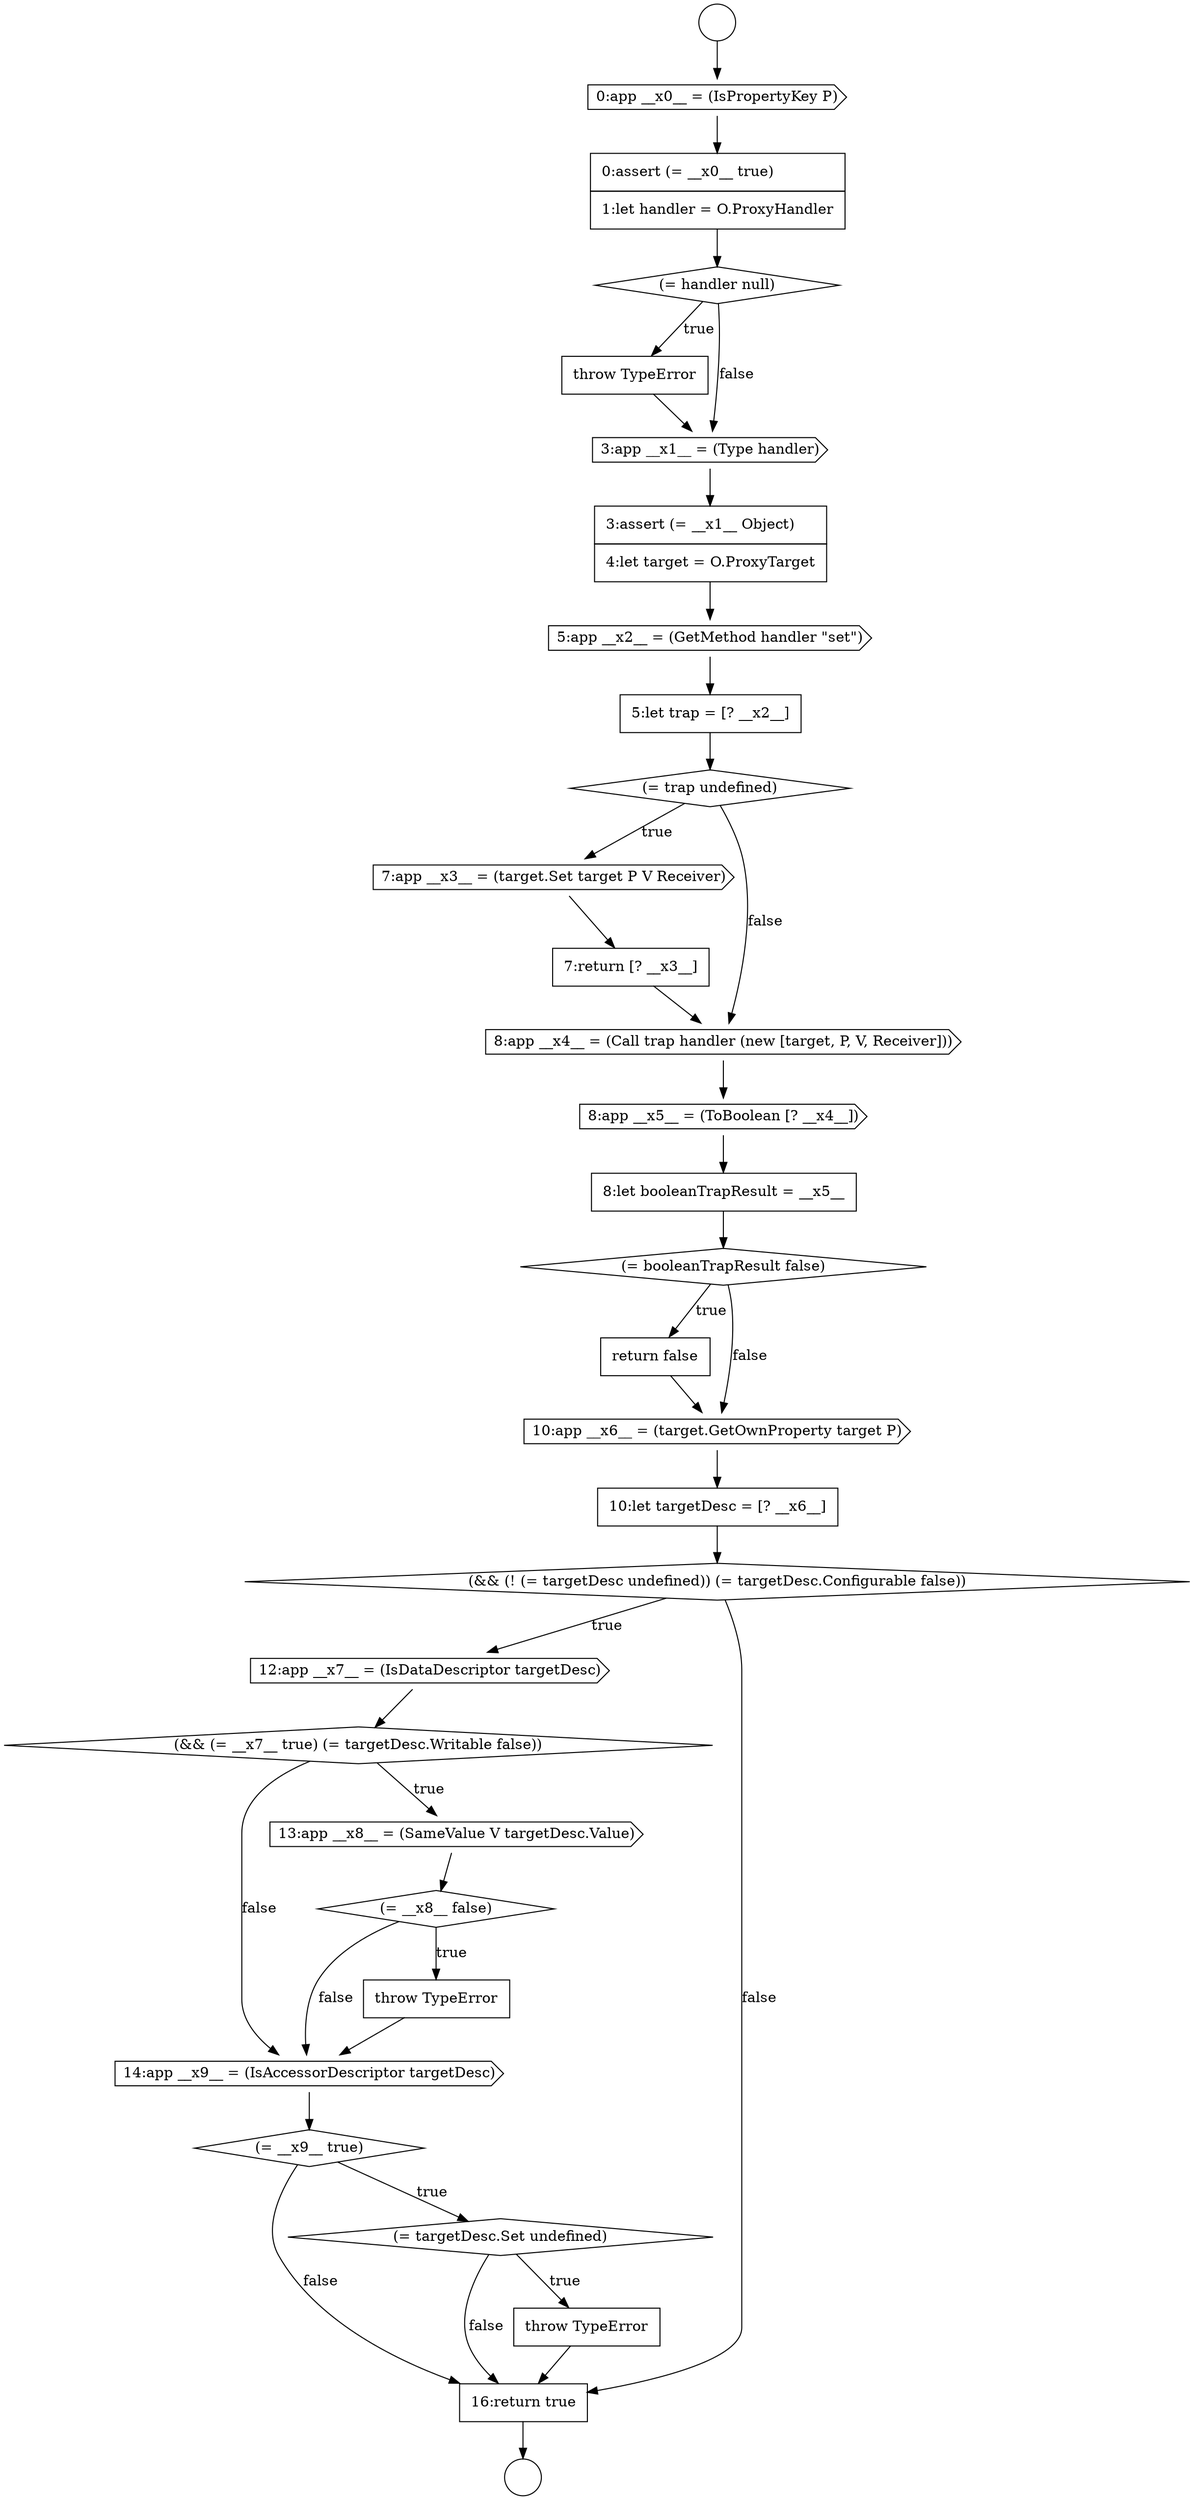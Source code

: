 digraph {
  node3108 [shape=none, margin=0, label=<<font color="black">
    <table border="0" cellborder="1" cellspacing="0" cellpadding="10">
      <tr><td align="left">5:let trap = [? __x2__]</td></tr>
    </table>
  </font>> color="black" fillcolor="white" style=filled]
  node3103 [shape=diamond, label=<<font color="black">(= handler null)</font>> color="black" fillcolor="white" style=filled]
  node3099 [shape=circle label=" " color="black" fillcolor="white" style=filled]
  node3111 [shape=none, margin=0, label=<<font color="black">
    <table border="0" cellborder="1" cellspacing="0" cellpadding="10">
      <tr><td align="left">7:return [? __x3__]</td></tr>
    </table>
  </font>> color="black" fillcolor="white" style=filled]
  node3110 [shape=cds, label=<<font color="black">7:app __x3__ = (target.Set target P V Receiver)</font>> color="black" fillcolor="white" style=filled]
  node3104 [shape=none, margin=0, label=<<font color="black">
    <table border="0" cellborder="1" cellspacing="0" cellpadding="10">
      <tr><td align="left">throw TypeError</td></tr>
    </table>
  </font>> color="black" fillcolor="white" style=filled]
  node3100 [shape=circle label=" " color="black" fillcolor="white" style=filled]
  node3120 [shape=cds, label=<<font color="black">12:app __x7__ = (IsDataDescriptor targetDesc)</font>> color="black" fillcolor="white" style=filled]
  node3121 [shape=diamond, label=<<font color="black">(&amp;&amp; (= __x7__ true) (= targetDesc.Writable false))</font>> color="black" fillcolor="white" style=filled]
  node3116 [shape=none, margin=0, label=<<font color="black">
    <table border="0" cellborder="1" cellspacing="0" cellpadding="10">
      <tr><td align="left">return false</td></tr>
    </table>
  </font>> color="black" fillcolor="white" style=filled]
  node3125 [shape=cds, label=<<font color="black">14:app __x9__ = (IsAccessorDescriptor targetDesc)</font>> color="black" fillcolor="white" style=filled]
  node3105 [shape=cds, label=<<font color="black">3:app __x1__ = (Type handler)</font>> color="black" fillcolor="white" style=filled]
  node3122 [shape=cds, label=<<font color="black">13:app __x8__ = (SameValue V targetDesc.Value)</font>> color="black" fillcolor="white" style=filled]
  node3102 [shape=none, margin=0, label=<<font color="black">
    <table border="0" cellborder="1" cellspacing="0" cellpadding="10">
      <tr><td align="left">0:assert (= __x0__ true)</td></tr>
      <tr><td align="left">1:let handler = O.ProxyHandler</td></tr>
    </table>
  </font>> color="black" fillcolor="white" style=filled]
  node3119 [shape=diamond, label=<<font color="black">(&amp;&amp; (! (= targetDesc undefined)) (= targetDesc.Configurable false))</font>> color="black" fillcolor="white" style=filled]
  node3126 [shape=diamond, label=<<font color="black">(= __x9__ true)</font>> color="black" fillcolor="white" style=filled]
  node3115 [shape=diamond, label=<<font color="black">(= booleanTrapResult false)</font>> color="black" fillcolor="white" style=filled]
  node3109 [shape=diamond, label=<<font color="black">(= trap undefined)</font>> color="black" fillcolor="white" style=filled]
  node3118 [shape=none, margin=0, label=<<font color="black">
    <table border="0" cellborder="1" cellspacing="0" cellpadding="10">
      <tr><td align="left">10:let targetDesc = [? __x6__]</td></tr>
    </table>
  </font>> color="black" fillcolor="white" style=filled]
  node3123 [shape=diamond, label=<<font color="black">(= __x8__ false)</font>> color="black" fillcolor="white" style=filled]
  node3101 [shape=cds, label=<<font color="black">0:app __x0__ = (IsPropertyKey P)</font>> color="black" fillcolor="white" style=filled]
  node3106 [shape=none, margin=0, label=<<font color="black">
    <table border="0" cellborder="1" cellspacing="0" cellpadding="10">
      <tr><td align="left">3:assert (= __x1__ Object)</td></tr>
      <tr><td align="left">4:let target = O.ProxyTarget</td></tr>
    </table>
  </font>> color="black" fillcolor="white" style=filled]
  node3112 [shape=cds, label=<<font color="black">8:app __x4__ = (Call trap handler (new [target, P, V, Receiver]))</font>> color="black" fillcolor="white" style=filled]
  node3129 [shape=none, margin=0, label=<<font color="black">
    <table border="0" cellborder="1" cellspacing="0" cellpadding="10">
      <tr><td align="left">16:return true</td></tr>
    </table>
  </font>> color="black" fillcolor="white" style=filled]
  node3114 [shape=none, margin=0, label=<<font color="black">
    <table border="0" cellborder="1" cellspacing="0" cellpadding="10">
      <tr><td align="left">8:let booleanTrapResult = __x5__</td></tr>
    </table>
  </font>> color="black" fillcolor="white" style=filled]
  node3127 [shape=diamond, label=<<font color="black">(= targetDesc.Set undefined)</font>> color="black" fillcolor="white" style=filled]
  node3107 [shape=cds, label=<<font color="black">5:app __x2__ = (GetMethod handler &quot;set&quot;)</font>> color="black" fillcolor="white" style=filled]
  node3124 [shape=none, margin=0, label=<<font color="black">
    <table border="0" cellborder="1" cellspacing="0" cellpadding="10">
      <tr><td align="left">throw TypeError</td></tr>
    </table>
  </font>> color="black" fillcolor="white" style=filled]
  node3117 [shape=cds, label=<<font color="black">10:app __x6__ = (target.GetOwnProperty target P)</font>> color="black" fillcolor="white" style=filled]
  node3128 [shape=none, margin=0, label=<<font color="black">
    <table border="0" cellborder="1" cellspacing="0" cellpadding="10">
      <tr><td align="left">throw TypeError</td></tr>
    </table>
  </font>> color="black" fillcolor="white" style=filled]
  node3113 [shape=cds, label=<<font color="black">8:app __x5__ = (ToBoolean [? __x4__])</font>> color="black" fillcolor="white" style=filled]
  node3117 -> node3118 [ color="black"]
  node3118 -> node3119 [ color="black"]
  node3109 -> node3110 [label=<<font color="black">true</font>> color="black"]
  node3109 -> node3112 [label=<<font color="black">false</font>> color="black"]
  node3124 -> node3125 [ color="black"]
  node3103 -> node3104 [label=<<font color="black">true</font>> color="black"]
  node3103 -> node3105 [label=<<font color="black">false</font>> color="black"]
  node3111 -> node3112 [ color="black"]
  node3112 -> node3113 [ color="black"]
  node3126 -> node3127 [label=<<font color="black">true</font>> color="black"]
  node3126 -> node3129 [label=<<font color="black">false</font>> color="black"]
  node3114 -> node3115 [ color="black"]
  node3122 -> node3123 [ color="black"]
  node3123 -> node3124 [label=<<font color="black">true</font>> color="black"]
  node3123 -> node3125 [label=<<font color="black">false</font>> color="black"]
  node3110 -> node3111 [ color="black"]
  node3120 -> node3121 [ color="black"]
  node3125 -> node3126 [ color="black"]
  node3115 -> node3116 [label=<<font color="black">true</font>> color="black"]
  node3115 -> node3117 [label=<<font color="black">false</font>> color="black"]
  node3129 -> node3100 [ color="black"]
  node3116 -> node3117 [ color="black"]
  node3105 -> node3106 [ color="black"]
  node3108 -> node3109 [ color="black"]
  node3099 -> node3101 [ color="black"]
  node3102 -> node3103 [ color="black"]
  node3101 -> node3102 [ color="black"]
  node3127 -> node3128 [label=<<font color="black">true</font>> color="black"]
  node3127 -> node3129 [label=<<font color="black">false</font>> color="black"]
  node3128 -> node3129 [ color="black"]
  node3106 -> node3107 [ color="black"]
  node3119 -> node3120 [label=<<font color="black">true</font>> color="black"]
  node3119 -> node3129 [label=<<font color="black">false</font>> color="black"]
  node3121 -> node3122 [label=<<font color="black">true</font>> color="black"]
  node3121 -> node3125 [label=<<font color="black">false</font>> color="black"]
  node3113 -> node3114 [ color="black"]
  node3104 -> node3105 [ color="black"]
  node3107 -> node3108 [ color="black"]
}
